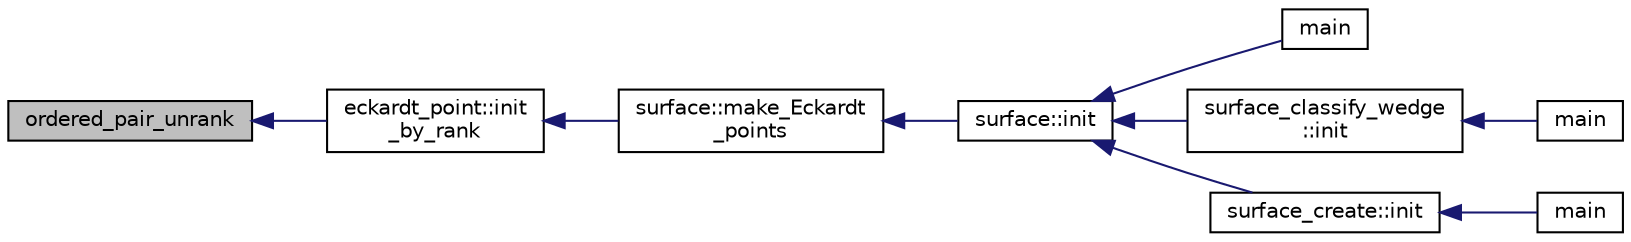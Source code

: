 digraph "ordered_pair_unrank"
{
  edge [fontname="Helvetica",fontsize="10",labelfontname="Helvetica",labelfontsize="10"];
  node [fontname="Helvetica",fontsize="10",shape=record];
  rankdir="LR";
  Node993 [label="ordered_pair_unrank",height=0.2,width=0.4,color="black", fillcolor="grey75", style="filled", fontcolor="black"];
  Node993 -> Node994 [dir="back",color="midnightblue",fontsize="10",style="solid",fontname="Helvetica"];
  Node994 [label="eckardt_point::init\l_by_rank",height=0.2,width=0.4,color="black", fillcolor="white", style="filled",URL="$d6/d2e/classeckardt__point.html#a6ecd9c444ca639bf11340186f1e8a7ef"];
  Node994 -> Node995 [dir="back",color="midnightblue",fontsize="10",style="solid",fontname="Helvetica"];
  Node995 [label="surface::make_Eckardt\l_points",height=0.2,width=0.4,color="black", fillcolor="white", style="filled",URL="$d5/d88/classsurface.html#a12becb7be3c15fbff264368f79bd2f1b"];
  Node995 -> Node996 [dir="back",color="midnightblue",fontsize="10",style="solid",fontname="Helvetica"];
  Node996 [label="surface::init",height=0.2,width=0.4,color="black", fillcolor="white", style="filled",URL="$d5/d88/classsurface.html#a90570b0ca6ab02988159f2c40cb27308"];
  Node996 -> Node997 [dir="back",color="midnightblue",fontsize="10",style="solid",fontname="Helvetica"];
  Node997 [label="main",height=0.2,width=0.4,color="black", fillcolor="white", style="filled",URL="$d6/dc3/arc__lifting__main_8_c.html#a217dbf8b442f20279ea00b898af96f52"];
  Node996 -> Node998 [dir="back",color="midnightblue",fontsize="10",style="solid",fontname="Helvetica"];
  Node998 [label="surface_classify_wedge\l::init",height=0.2,width=0.4,color="black", fillcolor="white", style="filled",URL="$d7/d5c/classsurface__classify__wedge.html#a43302106663b307aa8274a5112a7010a"];
  Node998 -> Node999 [dir="back",color="midnightblue",fontsize="10",style="solid",fontname="Helvetica"];
  Node999 [label="main",height=0.2,width=0.4,color="black", fillcolor="white", style="filled",URL="$df/df8/surface__classify_8_c.html#a217dbf8b442f20279ea00b898af96f52"];
  Node996 -> Node1000 [dir="back",color="midnightblue",fontsize="10",style="solid",fontname="Helvetica"];
  Node1000 [label="surface_create::init",height=0.2,width=0.4,color="black", fillcolor="white", style="filled",URL="$de/da4/classsurface__create.html#ab0db5c12825f778e3caf8aa4da02eb06"];
  Node1000 -> Node1001 [dir="back",color="midnightblue",fontsize="10",style="solid",fontname="Helvetica"];
  Node1001 [label="main",height=0.2,width=0.4,color="black", fillcolor="white", style="filled",URL="$d2/dfa/create__surface__main_8_c.html#a217dbf8b442f20279ea00b898af96f52"];
}
